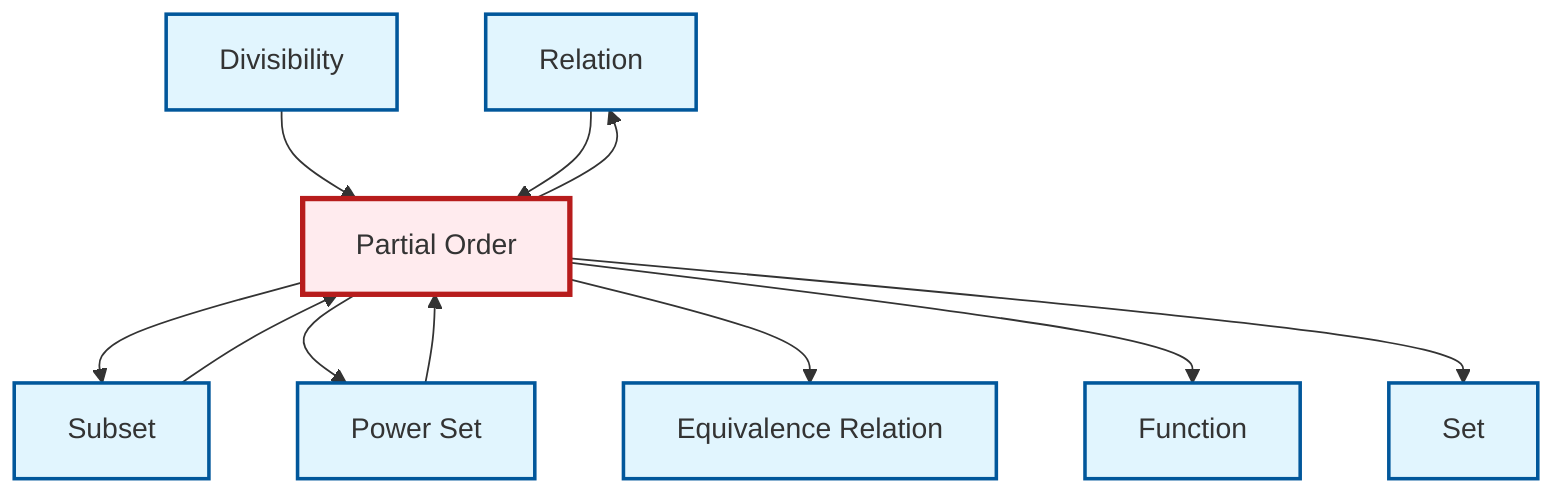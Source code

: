 graph TD
    classDef definition fill:#e1f5fe,stroke:#01579b,stroke-width:2px
    classDef theorem fill:#f3e5f5,stroke:#4a148c,stroke-width:2px
    classDef axiom fill:#fff3e0,stroke:#e65100,stroke-width:2px
    classDef example fill:#e8f5e9,stroke:#1b5e20,stroke-width:2px
    classDef current fill:#ffebee,stroke:#b71c1c,stroke-width:3px
    def-relation["Relation"]:::definition
    def-subset["Subset"]:::definition
    def-function["Function"]:::definition
    def-power-set["Power Set"]:::definition
    def-partial-order["Partial Order"]:::definition
    def-equivalence-relation["Equivalence Relation"]:::definition
    def-divisibility["Divisibility"]:::definition
    def-set["Set"]:::definition
    def-power-set --> def-partial-order
    def-subset --> def-partial-order
    def-partial-order --> def-relation
    def-partial-order --> def-subset
    def-partial-order --> def-power-set
    def-partial-order --> def-equivalence-relation
    def-divisibility --> def-partial-order
    def-partial-order --> def-function
    def-partial-order --> def-set
    def-relation --> def-partial-order
    class def-partial-order current